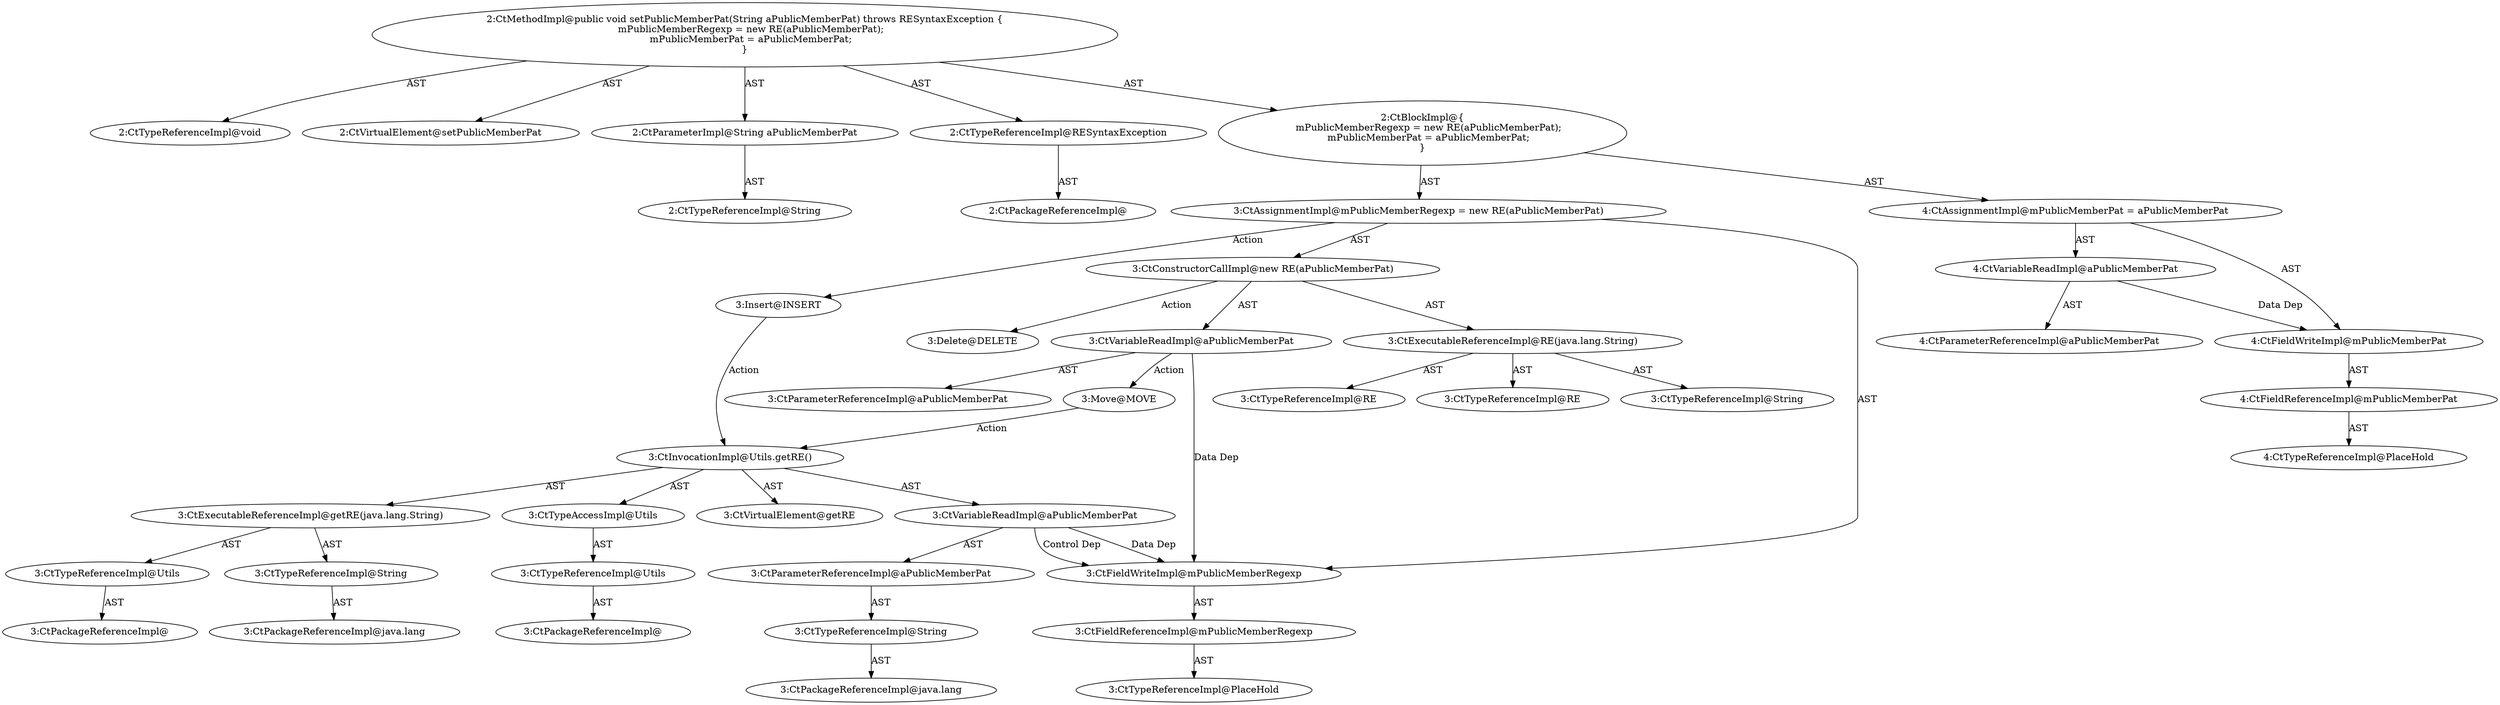 digraph "setPublicMemberPat#?,String" {
0 [label="2:CtTypeReferenceImpl@void" shape=ellipse]
1 [label="2:CtVirtualElement@setPublicMemberPat" shape=ellipse]
2 [label="2:CtParameterImpl@String aPublicMemberPat" shape=ellipse]
3 [label="2:CtTypeReferenceImpl@String" shape=ellipse]
4 [label="2:CtTypeReferenceImpl@RESyntaxException" shape=ellipse]
5 [label="2:CtPackageReferenceImpl@" shape=ellipse]
6 [label="3:CtFieldReferenceImpl@mPublicMemberRegexp" shape=ellipse]
7 [label="3:CtTypeReferenceImpl@PlaceHold" shape=ellipse]
8 [label="3:CtFieldWriteImpl@mPublicMemberRegexp" shape=ellipse]
9 [label="3:CtExecutableReferenceImpl@RE(java.lang.String)" shape=ellipse]
10 [label="3:CtTypeReferenceImpl@RE" shape=ellipse]
11 [label="3:CtTypeReferenceImpl@RE" shape=ellipse]
12 [label="3:CtTypeReferenceImpl@String" shape=ellipse]
13 [label="3:CtVariableReadImpl@aPublicMemberPat" shape=ellipse]
14 [label="3:CtParameterReferenceImpl@aPublicMemberPat" shape=ellipse]
15 [label="3:CtConstructorCallImpl@new RE(aPublicMemberPat)" shape=ellipse]
16 [label="3:CtAssignmentImpl@mPublicMemberRegexp = new RE(aPublicMemberPat)" shape=ellipse]
17 [label="4:CtFieldReferenceImpl@mPublicMemberPat" shape=ellipse]
18 [label="4:CtTypeReferenceImpl@PlaceHold" shape=ellipse]
19 [label="4:CtFieldWriteImpl@mPublicMemberPat" shape=ellipse]
20 [label="4:CtVariableReadImpl@aPublicMemberPat" shape=ellipse]
21 [label="4:CtParameterReferenceImpl@aPublicMemberPat" shape=ellipse]
22 [label="4:CtAssignmentImpl@mPublicMemberPat = aPublicMemberPat" shape=ellipse]
23 [label="2:CtBlockImpl@\{
    mPublicMemberRegexp = new RE(aPublicMemberPat);
    mPublicMemberPat = aPublicMemberPat;
\}" shape=ellipse]
24 [label="2:CtMethodImpl@public void setPublicMemberPat(String aPublicMemberPat) throws RESyntaxException \{
    mPublicMemberRegexp = new RE(aPublicMemberPat);
    mPublicMemberPat = aPublicMemberPat;
\}" shape=ellipse]
25 [label="3:Delete@DELETE" shape=ellipse]
26 [label="3:Insert@INSERT" shape=ellipse]
27 [label="3:CtPackageReferenceImpl@" shape=ellipse]
28 [label="3:CtTypeReferenceImpl@Utils" shape=ellipse]
29 [label="3:CtTypeAccessImpl@Utils" shape=ellipse]
30 [label="3:CtPackageReferenceImpl@" shape=ellipse]
31 [label="3:CtTypeReferenceImpl@Utils" shape=ellipse]
32 [label="3:CtPackageReferenceImpl@java.lang" shape=ellipse]
33 [label="3:CtTypeReferenceImpl@String" shape=ellipse]
34 [label="3:CtExecutableReferenceImpl@getRE(java.lang.String)" shape=ellipse]
35 [label="3:CtPackageReferenceImpl@java.lang" shape=ellipse]
36 [label="3:CtTypeReferenceImpl@String" shape=ellipse]
37 [label="3:CtParameterReferenceImpl@aPublicMemberPat" shape=ellipse]
38 [label="3:CtVariableReadImpl@aPublicMemberPat" shape=ellipse]
39 [label="3:CtInvocationImpl@Utils.getRE()" shape=ellipse]
40 [label="3:CtVirtualElement@getRE" shape=ellipse]
41 [label="3:Move@MOVE" shape=ellipse]
2 -> 3 [label="AST"];
4 -> 5 [label="AST"];
6 -> 7 [label="AST"];
8 -> 6 [label="AST"];
9 -> 10 [label="AST"];
9 -> 11 [label="AST"];
9 -> 12 [label="AST"];
13 -> 14 [label="AST"];
13 -> 8 [label="Data Dep"];
13 -> 41 [label="Action"];
15 -> 9 [label="AST"];
15 -> 13 [label="AST"];
15 -> 25 [label="Action"];
16 -> 8 [label="AST"];
16 -> 15 [label="AST"];
16 -> 26 [label="Action"];
17 -> 18 [label="AST"];
19 -> 17 [label="AST"];
20 -> 21 [label="AST"];
20 -> 19 [label="Data Dep"];
22 -> 19 [label="AST"];
22 -> 20 [label="AST"];
23 -> 16 [label="AST"];
23 -> 22 [label="AST"];
24 -> 1 [label="AST"];
24 -> 0 [label="AST"];
24 -> 2 [label="AST"];
24 -> 4 [label="AST"];
24 -> 23 [label="AST"];
26 -> 39 [label="Action"];
28 -> 27 [label="AST"];
29 -> 28 [label="AST"];
31 -> 30 [label="AST"];
33 -> 32 [label="AST"];
34 -> 31 [label="AST"];
34 -> 33 [label="AST"];
36 -> 35 [label="AST"];
37 -> 36 [label="AST"];
38 -> 37 [label="AST"];
38 -> 8 [label="Data Dep"];
38 -> 8 [label="Control Dep"];
39 -> 40 [label="AST"];
39 -> 29 [label="AST"];
39 -> 34 [label="AST"];
39 -> 38 [label="AST"];
41 -> 39 [label="Action"];
}